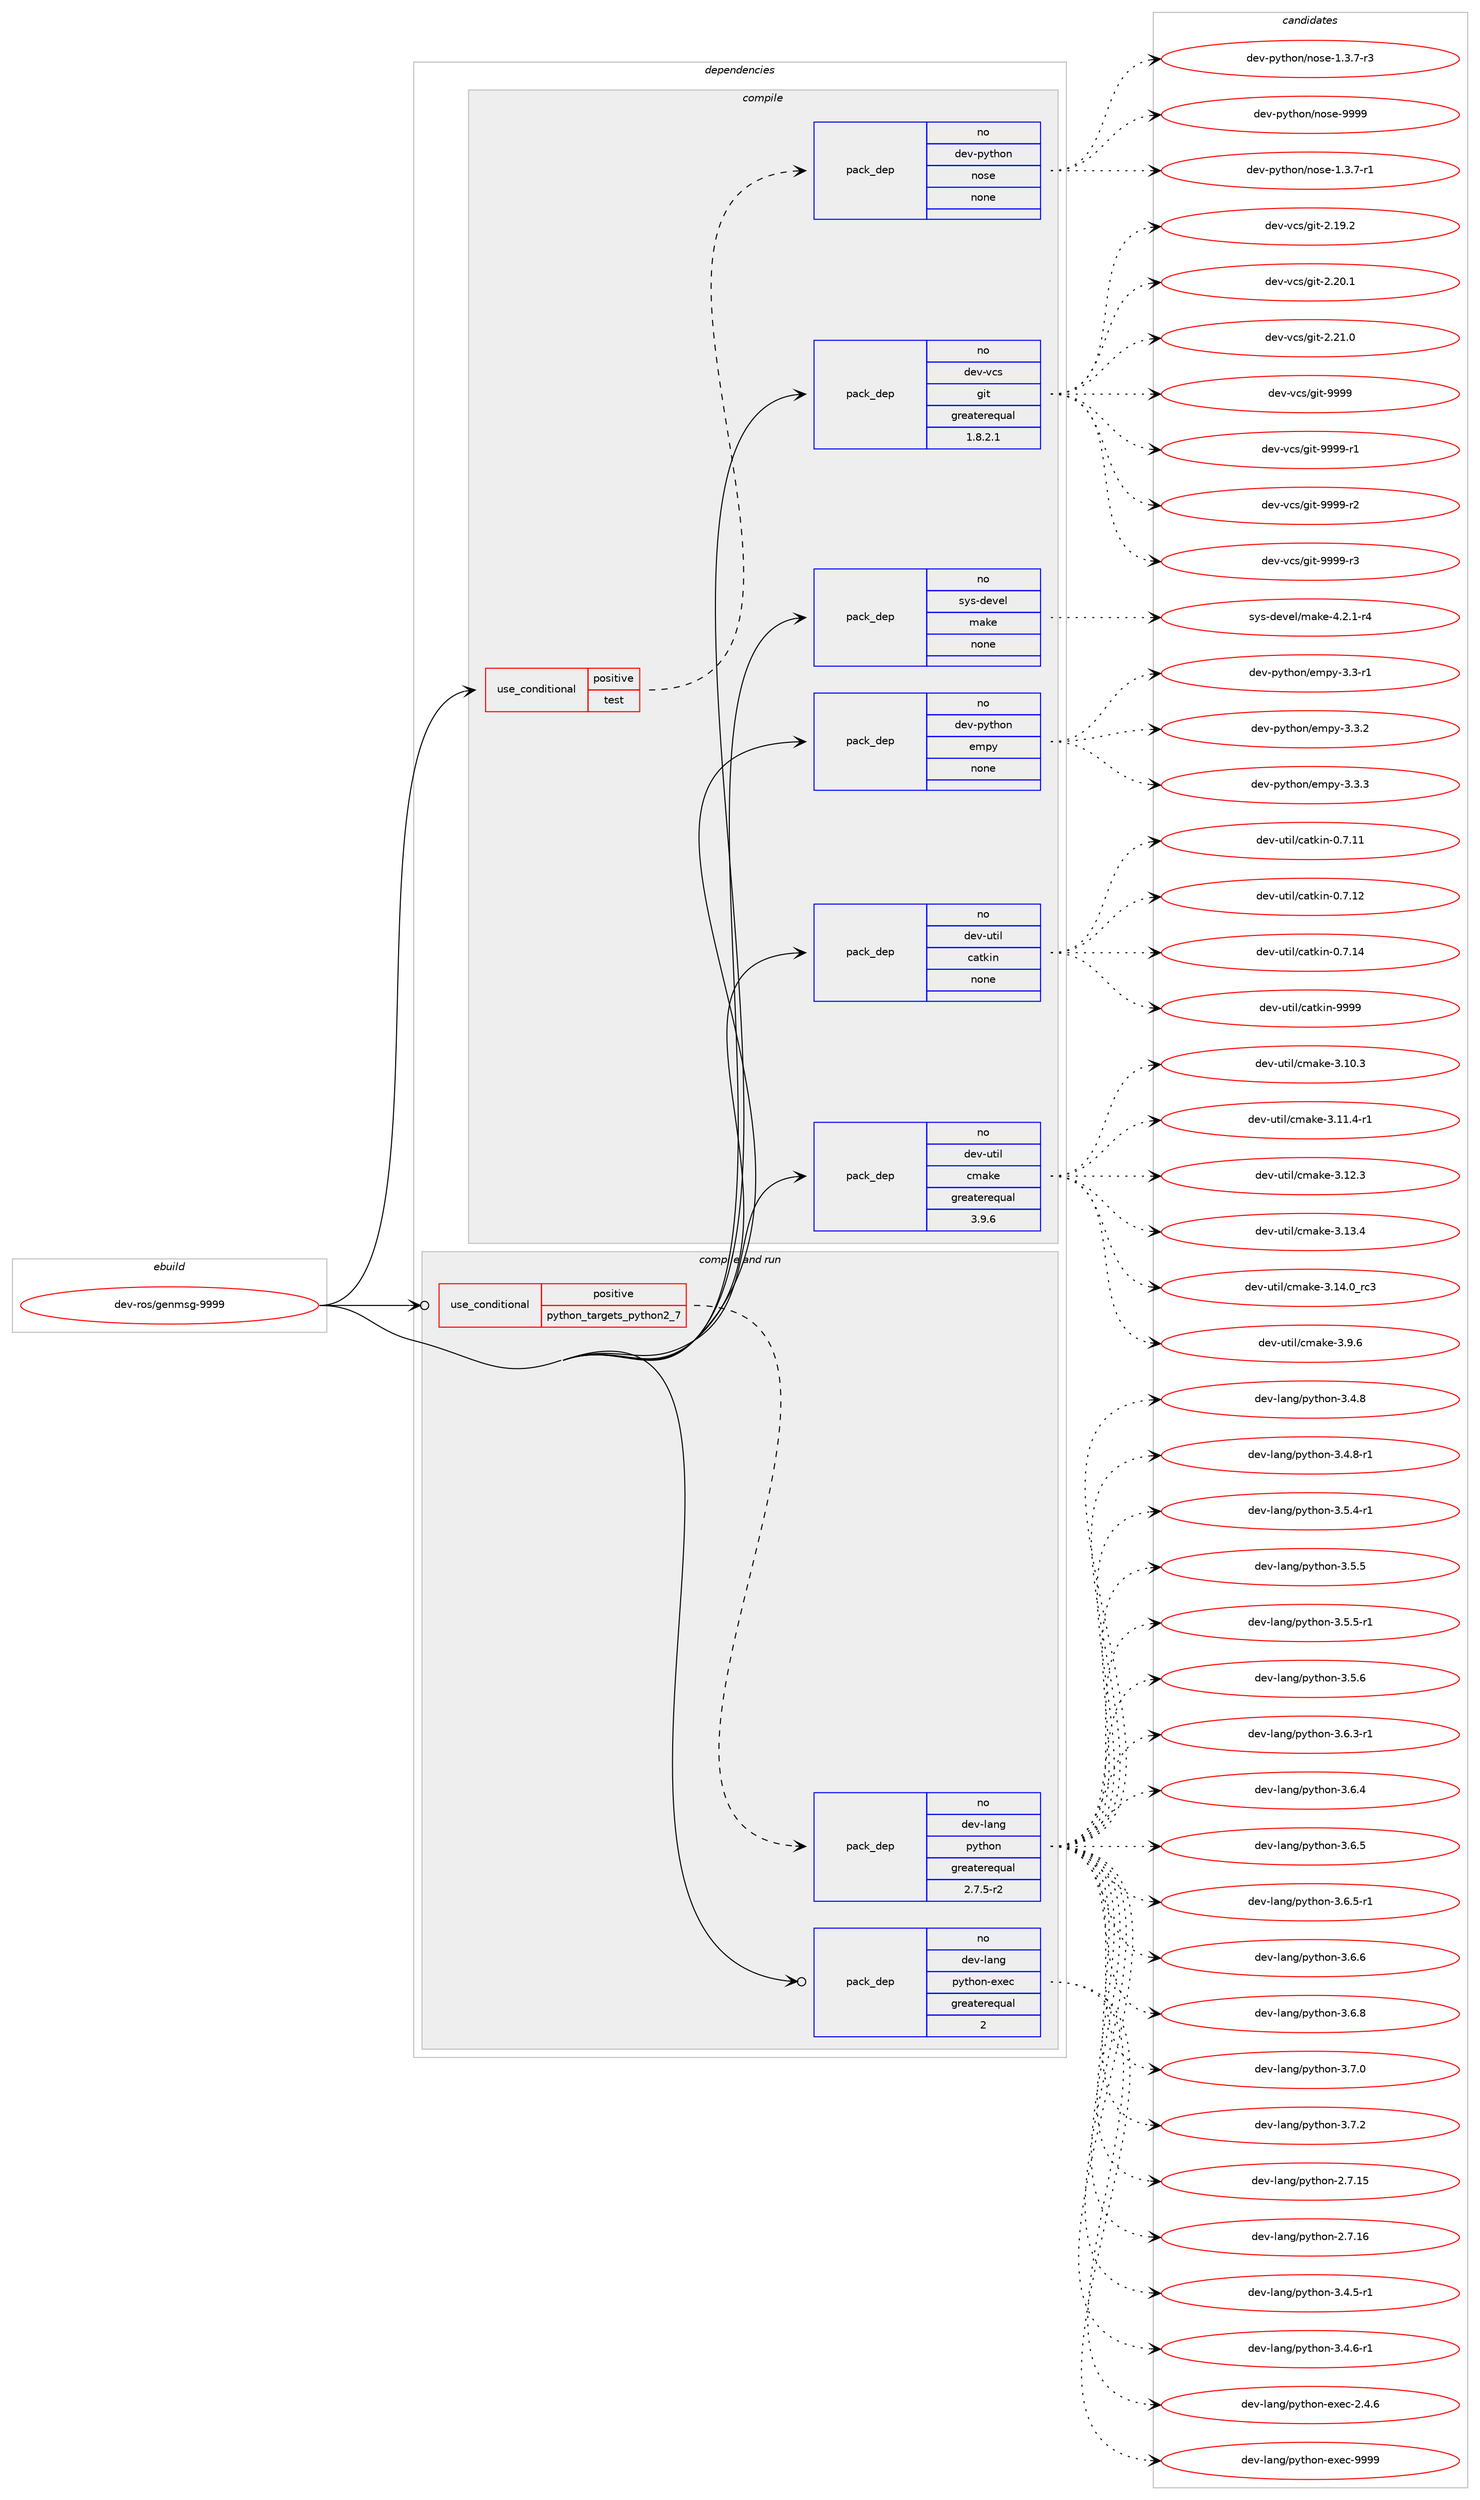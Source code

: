 digraph prolog {

# *************
# Graph options
# *************

newrank=true;
concentrate=true;
compound=true;
graph [rankdir=LR,fontname=Helvetica,fontsize=10,ranksep=1.5];#, ranksep=2.5, nodesep=0.2];
edge  [arrowhead=vee];
node  [fontname=Helvetica,fontsize=10];

# **********
# The ebuild
# **********

subgraph cluster_leftcol {
color=gray;
rank=same;
label=<<i>ebuild</i>>;
id [label="dev-ros/genmsg-9999", color=red, width=4, href="../dev-ros/genmsg-9999.svg"];
}

# ****************
# The dependencies
# ****************

subgraph cluster_midcol {
color=gray;
label=<<i>dependencies</i>>;
subgraph cluster_compile {
fillcolor="#eeeeee";
style=filled;
label=<<i>compile</i>>;
subgraph cond388521 {
dependency1456225 [label=<<TABLE BORDER="0" CELLBORDER="1" CELLSPACING="0" CELLPADDING="4"><TR><TD ROWSPAN="3" CELLPADDING="10">use_conditional</TD></TR><TR><TD>positive</TD></TR><TR><TD>test</TD></TR></TABLE>>, shape=none, color=red];
subgraph pack1044314 {
dependency1456226 [label=<<TABLE BORDER="0" CELLBORDER="1" CELLSPACING="0" CELLPADDING="4" WIDTH="220"><TR><TD ROWSPAN="6" CELLPADDING="30">pack_dep</TD></TR><TR><TD WIDTH="110">no</TD></TR><TR><TD>dev-python</TD></TR><TR><TD>nose</TD></TR><TR><TD>none</TD></TR><TR><TD></TD></TR></TABLE>>, shape=none, color=blue];
}
dependency1456225:e -> dependency1456226:w [weight=20,style="dashed",arrowhead="vee"];
}
id:e -> dependency1456225:w [weight=20,style="solid",arrowhead="vee"];
subgraph pack1044315 {
dependency1456227 [label=<<TABLE BORDER="0" CELLBORDER="1" CELLSPACING="0" CELLPADDING="4" WIDTH="220"><TR><TD ROWSPAN="6" CELLPADDING="30">pack_dep</TD></TR><TR><TD WIDTH="110">no</TD></TR><TR><TD>dev-python</TD></TR><TR><TD>empy</TD></TR><TR><TD>none</TD></TR><TR><TD></TD></TR></TABLE>>, shape=none, color=blue];
}
id:e -> dependency1456227:w [weight=20,style="solid",arrowhead="vee"];
subgraph pack1044316 {
dependency1456228 [label=<<TABLE BORDER="0" CELLBORDER="1" CELLSPACING="0" CELLPADDING="4" WIDTH="220"><TR><TD ROWSPAN="6" CELLPADDING="30">pack_dep</TD></TR><TR><TD WIDTH="110">no</TD></TR><TR><TD>dev-util</TD></TR><TR><TD>catkin</TD></TR><TR><TD>none</TD></TR><TR><TD></TD></TR></TABLE>>, shape=none, color=blue];
}
id:e -> dependency1456228:w [weight=20,style="solid",arrowhead="vee"];
subgraph pack1044317 {
dependency1456229 [label=<<TABLE BORDER="0" CELLBORDER="1" CELLSPACING="0" CELLPADDING="4" WIDTH="220"><TR><TD ROWSPAN="6" CELLPADDING="30">pack_dep</TD></TR><TR><TD WIDTH="110">no</TD></TR><TR><TD>dev-util</TD></TR><TR><TD>cmake</TD></TR><TR><TD>greaterequal</TD></TR><TR><TD>3.9.6</TD></TR></TABLE>>, shape=none, color=blue];
}
id:e -> dependency1456229:w [weight=20,style="solid",arrowhead="vee"];
subgraph pack1044318 {
dependency1456230 [label=<<TABLE BORDER="0" CELLBORDER="1" CELLSPACING="0" CELLPADDING="4" WIDTH="220"><TR><TD ROWSPAN="6" CELLPADDING="30">pack_dep</TD></TR><TR><TD WIDTH="110">no</TD></TR><TR><TD>dev-vcs</TD></TR><TR><TD>git</TD></TR><TR><TD>greaterequal</TD></TR><TR><TD>1.8.2.1</TD></TR></TABLE>>, shape=none, color=blue];
}
id:e -> dependency1456230:w [weight=20,style="solid",arrowhead="vee"];
subgraph pack1044319 {
dependency1456231 [label=<<TABLE BORDER="0" CELLBORDER="1" CELLSPACING="0" CELLPADDING="4" WIDTH="220"><TR><TD ROWSPAN="6" CELLPADDING="30">pack_dep</TD></TR><TR><TD WIDTH="110">no</TD></TR><TR><TD>sys-devel</TD></TR><TR><TD>make</TD></TR><TR><TD>none</TD></TR><TR><TD></TD></TR></TABLE>>, shape=none, color=blue];
}
id:e -> dependency1456231:w [weight=20,style="solid",arrowhead="vee"];
}
subgraph cluster_compileandrun {
fillcolor="#eeeeee";
style=filled;
label=<<i>compile and run</i>>;
subgraph cond388522 {
dependency1456232 [label=<<TABLE BORDER="0" CELLBORDER="1" CELLSPACING="0" CELLPADDING="4"><TR><TD ROWSPAN="3" CELLPADDING="10">use_conditional</TD></TR><TR><TD>positive</TD></TR><TR><TD>python_targets_python2_7</TD></TR></TABLE>>, shape=none, color=red];
subgraph pack1044320 {
dependency1456233 [label=<<TABLE BORDER="0" CELLBORDER="1" CELLSPACING="0" CELLPADDING="4" WIDTH="220"><TR><TD ROWSPAN="6" CELLPADDING="30">pack_dep</TD></TR><TR><TD WIDTH="110">no</TD></TR><TR><TD>dev-lang</TD></TR><TR><TD>python</TD></TR><TR><TD>greaterequal</TD></TR><TR><TD>2.7.5-r2</TD></TR></TABLE>>, shape=none, color=blue];
}
dependency1456232:e -> dependency1456233:w [weight=20,style="dashed",arrowhead="vee"];
}
id:e -> dependency1456232:w [weight=20,style="solid",arrowhead="odotvee"];
subgraph pack1044321 {
dependency1456234 [label=<<TABLE BORDER="0" CELLBORDER="1" CELLSPACING="0" CELLPADDING="4" WIDTH="220"><TR><TD ROWSPAN="6" CELLPADDING="30">pack_dep</TD></TR><TR><TD WIDTH="110">no</TD></TR><TR><TD>dev-lang</TD></TR><TR><TD>python-exec</TD></TR><TR><TD>greaterequal</TD></TR><TR><TD>2</TD></TR></TABLE>>, shape=none, color=blue];
}
id:e -> dependency1456234:w [weight=20,style="solid",arrowhead="odotvee"];
}
subgraph cluster_run {
fillcolor="#eeeeee";
style=filled;
label=<<i>run</i>>;
}
}

# **************
# The candidates
# **************

subgraph cluster_choices {
rank=same;
color=gray;
label=<<i>candidates</i>>;

subgraph choice1044314 {
color=black;
nodesep=1;
choice10010111845112121116104111110471101111151014549465146554511449 [label="dev-python/nose-1.3.7-r1", color=red, width=4,href="../dev-python/nose-1.3.7-r1.svg"];
choice10010111845112121116104111110471101111151014549465146554511451 [label="dev-python/nose-1.3.7-r3", color=red, width=4,href="../dev-python/nose-1.3.7-r3.svg"];
choice10010111845112121116104111110471101111151014557575757 [label="dev-python/nose-9999", color=red, width=4,href="../dev-python/nose-9999.svg"];
dependency1456226:e -> choice10010111845112121116104111110471101111151014549465146554511449:w [style=dotted,weight="100"];
dependency1456226:e -> choice10010111845112121116104111110471101111151014549465146554511451:w [style=dotted,weight="100"];
dependency1456226:e -> choice10010111845112121116104111110471101111151014557575757:w [style=dotted,weight="100"];
}
subgraph choice1044315 {
color=black;
nodesep=1;
choice1001011184511212111610411111047101109112121455146514511449 [label="dev-python/empy-3.3-r1", color=red, width=4,href="../dev-python/empy-3.3-r1.svg"];
choice1001011184511212111610411111047101109112121455146514650 [label="dev-python/empy-3.3.2", color=red, width=4,href="../dev-python/empy-3.3.2.svg"];
choice1001011184511212111610411111047101109112121455146514651 [label="dev-python/empy-3.3.3", color=red, width=4,href="../dev-python/empy-3.3.3.svg"];
dependency1456227:e -> choice1001011184511212111610411111047101109112121455146514511449:w [style=dotted,weight="100"];
dependency1456227:e -> choice1001011184511212111610411111047101109112121455146514650:w [style=dotted,weight="100"];
dependency1456227:e -> choice1001011184511212111610411111047101109112121455146514651:w [style=dotted,weight="100"];
}
subgraph choice1044316 {
color=black;
nodesep=1;
choice1001011184511711610510847999711610710511045484655464949 [label="dev-util/catkin-0.7.11", color=red, width=4,href="../dev-util/catkin-0.7.11.svg"];
choice1001011184511711610510847999711610710511045484655464950 [label="dev-util/catkin-0.7.12", color=red, width=4,href="../dev-util/catkin-0.7.12.svg"];
choice1001011184511711610510847999711610710511045484655464952 [label="dev-util/catkin-0.7.14", color=red, width=4,href="../dev-util/catkin-0.7.14.svg"];
choice100101118451171161051084799971161071051104557575757 [label="dev-util/catkin-9999", color=red, width=4,href="../dev-util/catkin-9999.svg"];
dependency1456228:e -> choice1001011184511711610510847999711610710511045484655464949:w [style=dotted,weight="100"];
dependency1456228:e -> choice1001011184511711610510847999711610710511045484655464950:w [style=dotted,weight="100"];
dependency1456228:e -> choice1001011184511711610510847999711610710511045484655464952:w [style=dotted,weight="100"];
dependency1456228:e -> choice100101118451171161051084799971161071051104557575757:w [style=dotted,weight="100"];
}
subgraph choice1044317 {
color=black;
nodesep=1;
choice1001011184511711610510847991099710710145514649484651 [label="dev-util/cmake-3.10.3", color=red, width=4,href="../dev-util/cmake-3.10.3.svg"];
choice10010111845117116105108479910997107101455146494946524511449 [label="dev-util/cmake-3.11.4-r1", color=red, width=4,href="../dev-util/cmake-3.11.4-r1.svg"];
choice1001011184511711610510847991099710710145514649504651 [label="dev-util/cmake-3.12.3", color=red, width=4,href="../dev-util/cmake-3.12.3.svg"];
choice1001011184511711610510847991099710710145514649514652 [label="dev-util/cmake-3.13.4", color=red, width=4,href="../dev-util/cmake-3.13.4.svg"];
choice1001011184511711610510847991099710710145514649524648951149951 [label="dev-util/cmake-3.14.0_rc3", color=red, width=4,href="../dev-util/cmake-3.14.0_rc3.svg"];
choice10010111845117116105108479910997107101455146574654 [label="dev-util/cmake-3.9.6", color=red, width=4,href="../dev-util/cmake-3.9.6.svg"];
dependency1456229:e -> choice1001011184511711610510847991099710710145514649484651:w [style=dotted,weight="100"];
dependency1456229:e -> choice10010111845117116105108479910997107101455146494946524511449:w [style=dotted,weight="100"];
dependency1456229:e -> choice1001011184511711610510847991099710710145514649504651:w [style=dotted,weight="100"];
dependency1456229:e -> choice1001011184511711610510847991099710710145514649514652:w [style=dotted,weight="100"];
dependency1456229:e -> choice1001011184511711610510847991099710710145514649524648951149951:w [style=dotted,weight="100"];
dependency1456229:e -> choice10010111845117116105108479910997107101455146574654:w [style=dotted,weight="100"];
}
subgraph choice1044318 {
color=black;
nodesep=1;
choice10010111845118991154710310511645504649574650 [label="dev-vcs/git-2.19.2", color=red, width=4,href="../dev-vcs/git-2.19.2.svg"];
choice10010111845118991154710310511645504650484649 [label="dev-vcs/git-2.20.1", color=red, width=4,href="../dev-vcs/git-2.20.1.svg"];
choice10010111845118991154710310511645504650494648 [label="dev-vcs/git-2.21.0", color=red, width=4,href="../dev-vcs/git-2.21.0.svg"];
choice1001011184511899115471031051164557575757 [label="dev-vcs/git-9999", color=red, width=4,href="../dev-vcs/git-9999.svg"];
choice10010111845118991154710310511645575757574511449 [label="dev-vcs/git-9999-r1", color=red, width=4,href="../dev-vcs/git-9999-r1.svg"];
choice10010111845118991154710310511645575757574511450 [label="dev-vcs/git-9999-r2", color=red, width=4,href="../dev-vcs/git-9999-r2.svg"];
choice10010111845118991154710310511645575757574511451 [label="dev-vcs/git-9999-r3", color=red, width=4,href="../dev-vcs/git-9999-r3.svg"];
dependency1456230:e -> choice10010111845118991154710310511645504649574650:w [style=dotted,weight="100"];
dependency1456230:e -> choice10010111845118991154710310511645504650484649:w [style=dotted,weight="100"];
dependency1456230:e -> choice10010111845118991154710310511645504650494648:w [style=dotted,weight="100"];
dependency1456230:e -> choice1001011184511899115471031051164557575757:w [style=dotted,weight="100"];
dependency1456230:e -> choice10010111845118991154710310511645575757574511449:w [style=dotted,weight="100"];
dependency1456230:e -> choice10010111845118991154710310511645575757574511450:w [style=dotted,weight="100"];
dependency1456230:e -> choice10010111845118991154710310511645575757574511451:w [style=dotted,weight="100"];
}
subgraph choice1044319 {
color=black;
nodesep=1;
choice1151211154510010111810110847109971071014552465046494511452 [label="sys-devel/make-4.2.1-r4", color=red, width=4,href="../sys-devel/make-4.2.1-r4.svg"];
dependency1456231:e -> choice1151211154510010111810110847109971071014552465046494511452:w [style=dotted,weight="100"];
}
subgraph choice1044320 {
color=black;
nodesep=1;
choice10010111845108971101034711212111610411111045504655464953 [label="dev-lang/python-2.7.15", color=red, width=4,href="../dev-lang/python-2.7.15.svg"];
choice10010111845108971101034711212111610411111045504655464954 [label="dev-lang/python-2.7.16", color=red, width=4,href="../dev-lang/python-2.7.16.svg"];
choice1001011184510897110103471121211161041111104551465246534511449 [label="dev-lang/python-3.4.5-r1", color=red, width=4,href="../dev-lang/python-3.4.5-r1.svg"];
choice1001011184510897110103471121211161041111104551465246544511449 [label="dev-lang/python-3.4.6-r1", color=red, width=4,href="../dev-lang/python-3.4.6-r1.svg"];
choice100101118451089711010347112121116104111110455146524656 [label="dev-lang/python-3.4.8", color=red, width=4,href="../dev-lang/python-3.4.8.svg"];
choice1001011184510897110103471121211161041111104551465246564511449 [label="dev-lang/python-3.4.8-r1", color=red, width=4,href="../dev-lang/python-3.4.8-r1.svg"];
choice1001011184510897110103471121211161041111104551465346524511449 [label="dev-lang/python-3.5.4-r1", color=red, width=4,href="../dev-lang/python-3.5.4-r1.svg"];
choice100101118451089711010347112121116104111110455146534653 [label="dev-lang/python-3.5.5", color=red, width=4,href="../dev-lang/python-3.5.5.svg"];
choice1001011184510897110103471121211161041111104551465346534511449 [label="dev-lang/python-3.5.5-r1", color=red, width=4,href="../dev-lang/python-3.5.5-r1.svg"];
choice100101118451089711010347112121116104111110455146534654 [label="dev-lang/python-3.5.6", color=red, width=4,href="../dev-lang/python-3.5.6.svg"];
choice1001011184510897110103471121211161041111104551465446514511449 [label="dev-lang/python-3.6.3-r1", color=red, width=4,href="../dev-lang/python-3.6.3-r1.svg"];
choice100101118451089711010347112121116104111110455146544652 [label="dev-lang/python-3.6.4", color=red, width=4,href="../dev-lang/python-3.6.4.svg"];
choice100101118451089711010347112121116104111110455146544653 [label="dev-lang/python-3.6.5", color=red, width=4,href="../dev-lang/python-3.6.5.svg"];
choice1001011184510897110103471121211161041111104551465446534511449 [label="dev-lang/python-3.6.5-r1", color=red, width=4,href="../dev-lang/python-3.6.5-r1.svg"];
choice100101118451089711010347112121116104111110455146544654 [label="dev-lang/python-3.6.6", color=red, width=4,href="../dev-lang/python-3.6.6.svg"];
choice100101118451089711010347112121116104111110455146544656 [label="dev-lang/python-3.6.8", color=red, width=4,href="../dev-lang/python-3.6.8.svg"];
choice100101118451089711010347112121116104111110455146554648 [label="dev-lang/python-3.7.0", color=red, width=4,href="../dev-lang/python-3.7.0.svg"];
choice100101118451089711010347112121116104111110455146554650 [label="dev-lang/python-3.7.2", color=red, width=4,href="../dev-lang/python-3.7.2.svg"];
dependency1456233:e -> choice10010111845108971101034711212111610411111045504655464953:w [style=dotted,weight="100"];
dependency1456233:e -> choice10010111845108971101034711212111610411111045504655464954:w [style=dotted,weight="100"];
dependency1456233:e -> choice1001011184510897110103471121211161041111104551465246534511449:w [style=dotted,weight="100"];
dependency1456233:e -> choice1001011184510897110103471121211161041111104551465246544511449:w [style=dotted,weight="100"];
dependency1456233:e -> choice100101118451089711010347112121116104111110455146524656:w [style=dotted,weight="100"];
dependency1456233:e -> choice1001011184510897110103471121211161041111104551465246564511449:w [style=dotted,weight="100"];
dependency1456233:e -> choice1001011184510897110103471121211161041111104551465346524511449:w [style=dotted,weight="100"];
dependency1456233:e -> choice100101118451089711010347112121116104111110455146534653:w [style=dotted,weight="100"];
dependency1456233:e -> choice1001011184510897110103471121211161041111104551465346534511449:w [style=dotted,weight="100"];
dependency1456233:e -> choice100101118451089711010347112121116104111110455146534654:w [style=dotted,weight="100"];
dependency1456233:e -> choice1001011184510897110103471121211161041111104551465446514511449:w [style=dotted,weight="100"];
dependency1456233:e -> choice100101118451089711010347112121116104111110455146544652:w [style=dotted,weight="100"];
dependency1456233:e -> choice100101118451089711010347112121116104111110455146544653:w [style=dotted,weight="100"];
dependency1456233:e -> choice1001011184510897110103471121211161041111104551465446534511449:w [style=dotted,weight="100"];
dependency1456233:e -> choice100101118451089711010347112121116104111110455146544654:w [style=dotted,weight="100"];
dependency1456233:e -> choice100101118451089711010347112121116104111110455146544656:w [style=dotted,weight="100"];
dependency1456233:e -> choice100101118451089711010347112121116104111110455146554648:w [style=dotted,weight="100"];
dependency1456233:e -> choice100101118451089711010347112121116104111110455146554650:w [style=dotted,weight="100"];
}
subgraph choice1044321 {
color=black;
nodesep=1;
choice1001011184510897110103471121211161041111104510112010199455046524654 [label="dev-lang/python-exec-2.4.6", color=red, width=4,href="../dev-lang/python-exec-2.4.6.svg"];
choice10010111845108971101034711212111610411111045101120101994557575757 [label="dev-lang/python-exec-9999", color=red, width=4,href="../dev-lang/python-exec-9999.svg"];
dependency1456234:e -> choice1001011184510897110103471121211161041111104510112010199455046524654:w [style=dotted,weight="100"];
dependency1456234:e -> choice10010111845108971101034711212111610411111045101120101994557575757:w [style=dotted,weight="100"];
}
}

}
